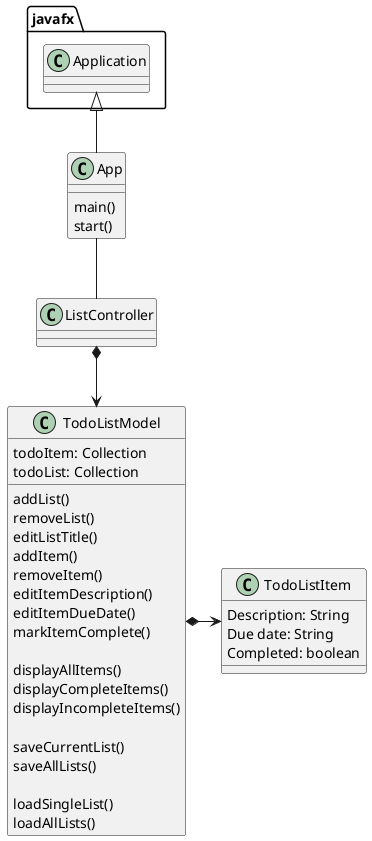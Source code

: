 @startuml
'https://plantuml.com/class-diagram

class App{
main()
start()
}


class ListController{

}

class TodoListModel{

    todoItem: Collection
    todoList: Collection
    addList()
    removeList()
    editListTitle()
    addItem()
    removeItem()
    editItemDescription()
    editItemDueDate()
    markItemComplete()

    displayAllItems()
    displayCompleteItems()
    displayIncompleteItems()

    saveCurrentList()
    saveAllLists()

    loadSingleList()
    loadAllLists()

}

class TodoListItem{
    Description: String
    Due date: String
    Completed: boolean
}

javafx.Application <|-- App
App -- ListController
ListController *--> TodoListModel
TodoListModel *-> TodoListItem
@enduml